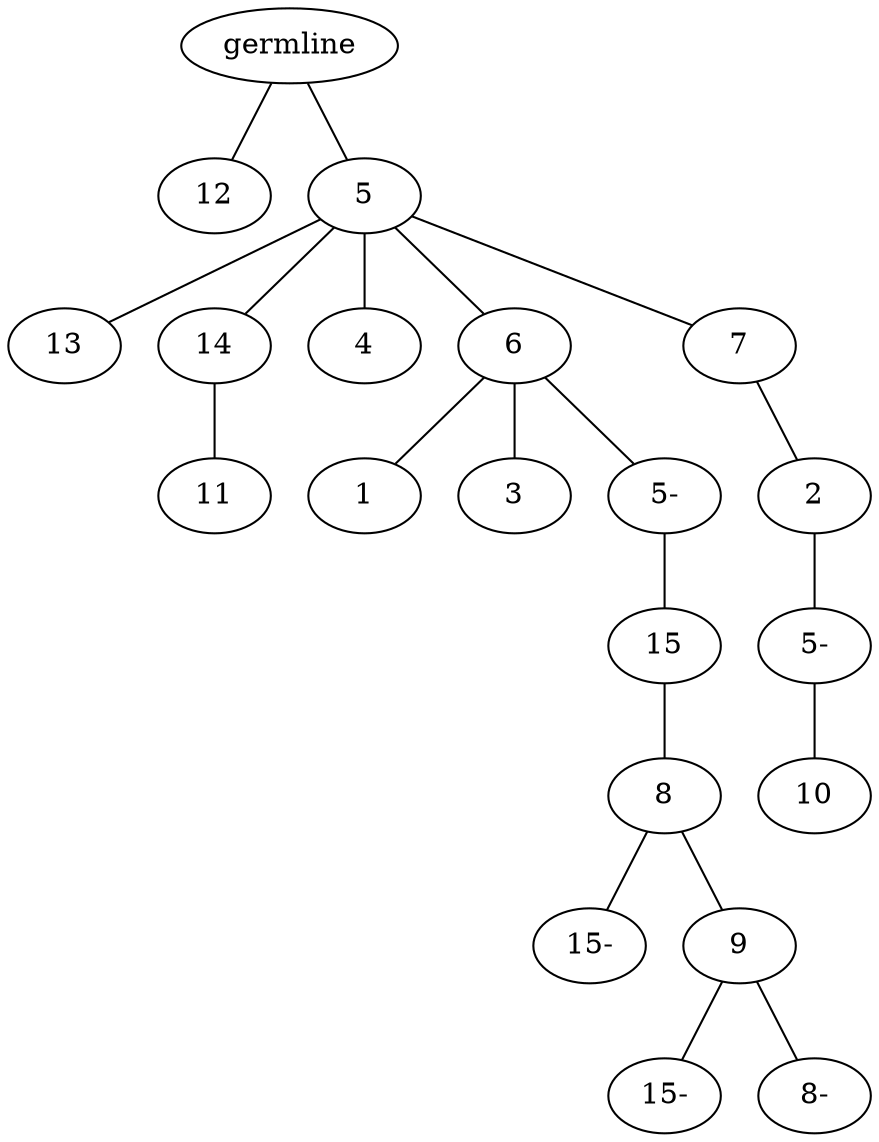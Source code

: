 graph tree {
    "139623071170720" [label="germline"];
    "139623071309728" [label="12"];
    "139623071307712" [label="5"];
    "139623071591296" [label="13"];
    "139623071591248" [label="14"];
    "139623071127248" [label="11"];
    "139623071127728" [label="4"];
    "139623071126000" [label="6"];
    "139623071127440" [label="1"];
    "139623071128592" [label="3"];
    "139623071128832" [label="5-"];
    "139623071129456" [label="15"];
    "139623071129168" [label="8"];
    "139623071128208" [label="15-"];
    "139623071128448" [label="9"];
    "139623071128160" [label="15-"];
    "139623071129072" [label="8-"];
    "139623071128304" [label="7"];
    "139623071127104" [label="2"];
    "139623071127536" [label="5-"];
    "139623071127200" [label="10"];
    "139623071170720" -- "139623071309728";
    "139623071170720" -- "139623071307712";
    "139623071307712" -- "139623071591296";
    "139623071307712" -- "139623071591248";
    "139623071307712" -- "139623071127728";
    "139623071307712" -- "139623071126000";
    "139623071307712" -- "139623071128304";
    "139623071591248" -- "139623071127248";
    "139623071126000" -- "139623071127440";
    "139623071126000" -- "139623071128592";
    "139623071126000" -- "139623071128832";
    "139623071128832" -- "139623071129456";
    "139623071129456" -- "139623071129168";
    "139623071129168" -- "139623071128208";
    "139623071129168" -- "139623071128448";
    "139623071128448" -- "139623071128160";
    "139623071128448" -- "139623071129072";
    "139623071128304" -- "139623071127104";
    "139623071127104" -- "139623071127536";
    "139623071127536" -- "139623071127200";
}
